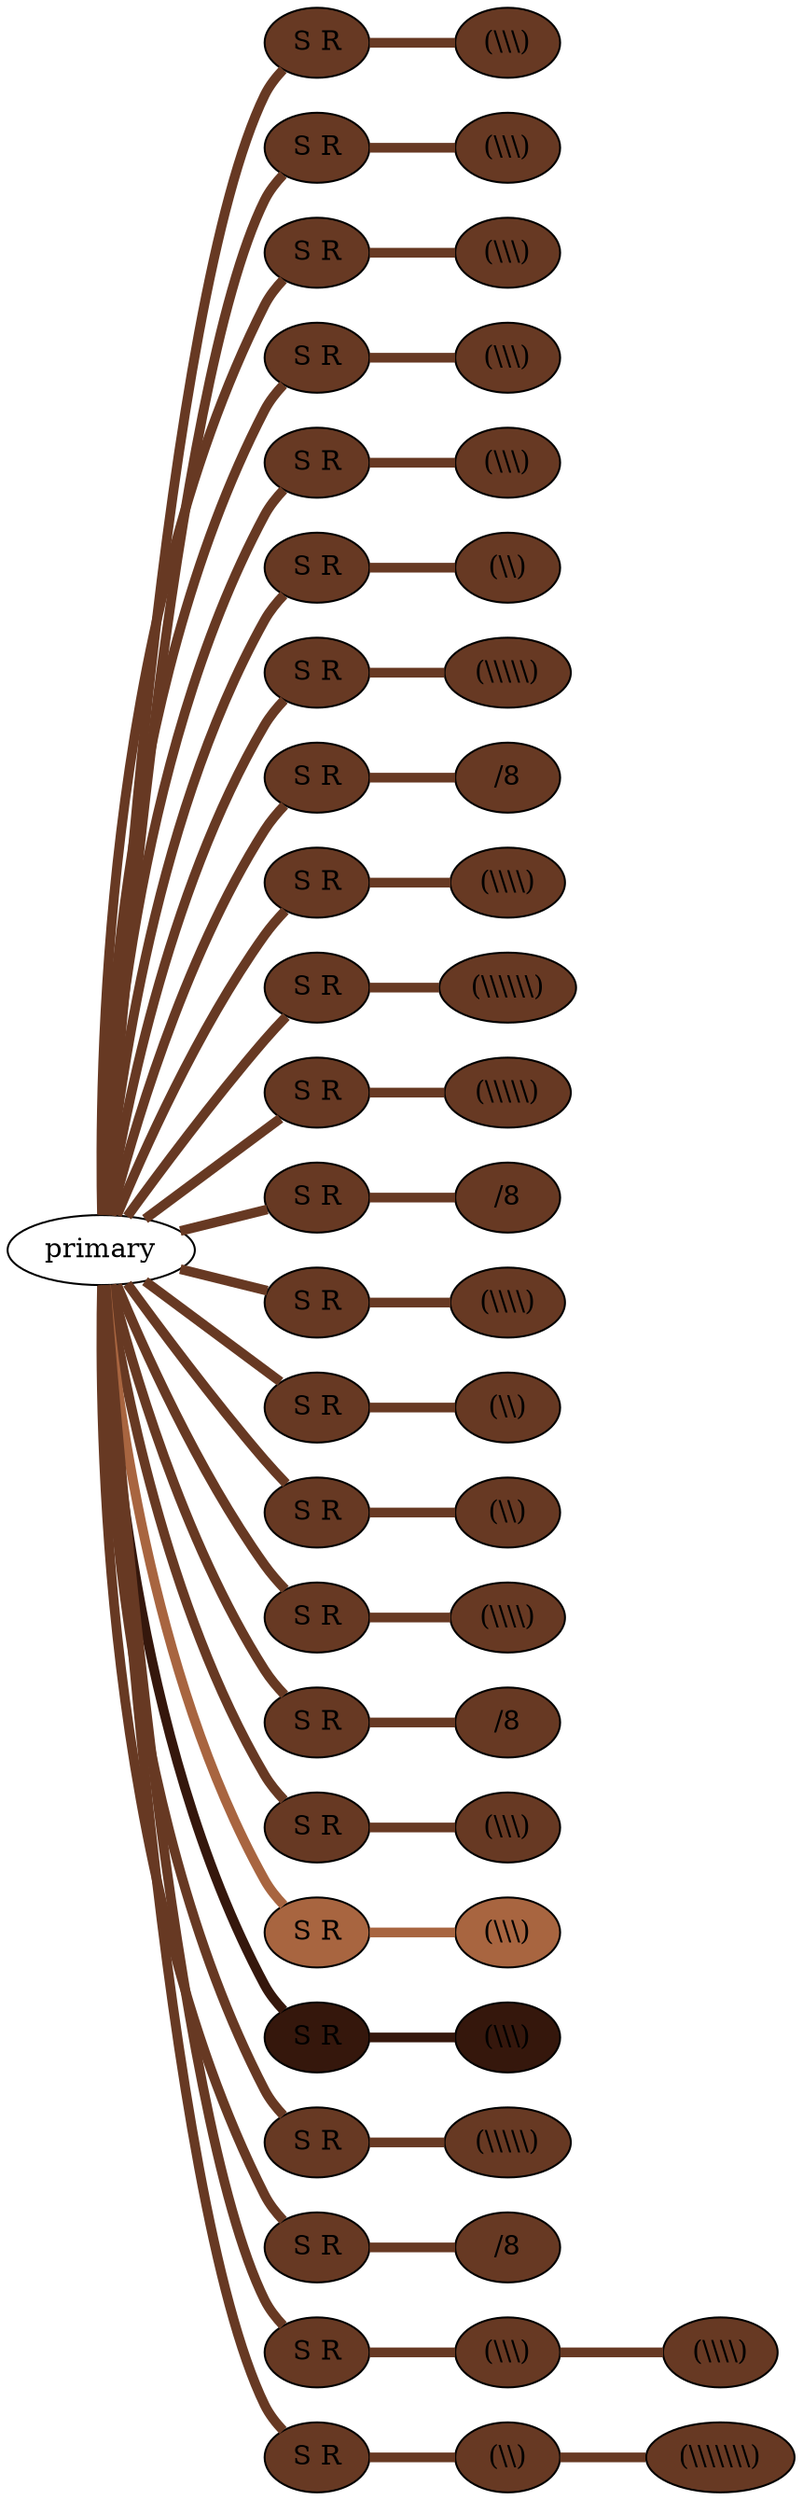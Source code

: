 graph {
 graph [rankdir=LR]
"primary" -- "1" [penwidth=5,color="#673923"]
"1" [label="S R", style=filled, fillcolor="#673923"]
"1" -- "1:0" [penwidth=5,color="#673923"]
"1:0" [label="(\\\\\\)", style=filled, fillcolor="#673923"]
"primary" -- "2" [penwidth=5,color="#673923"]
"2" [label="S R", style=filled, fillcolor="#673923"]
"2" -- "2:0" [penwidth=5,color="#673923"]
"2:0" [label="(\\\\\\)", style=filled, fillcolor="#673923"]
"primary" -- "3" [penwidth=5,color="#673923"]
"3" [label="S R", style=filled, fillcolor="#673923"]
"3" -- "3:0" [penwidth=5,color="#673923"]
"3:0" [label="(\\\\\\)", style=filled, fillcolor="#673923"]
"primary" -- "4" [penwidth=5,color="#673923"]
"4" [label="S R", style=filled, fillcolor="#673923"]
"4" -- "4:0" [penwidth=5,color="#673923"]
"4:0" [label="(\\\\\\)", style=filled, fillcolor="#673923"]
"primary" -- "5" [penwidth=5,color="#673923"]
"5" [label="S R", style=filled, fillcolor="#673923"]
"5" -- "5:0" [penwidth=5,color="#673923"]
"5:0" [label="(\\\\\\)", style=filled, fillcolor="#673923"]
"primary" -- "6" [penwidth=5,color="#673923"]
"6" [label="S R", style=filled, fillcolor="#673923"]
"6" -- "6:0" [penwidth=5,color="#673923"]
"6:0" [label="(\\\\)", style=filled, fillcolor="#673923"]
"primary" -- "7" [penwidth=5,color="#673923"]
"7" [label="S R", style=filled, fillcolor="#673923"]
"7" -- "7:0" [penwidth=5,color="#673923"]
"7:0" [label="(\\\\\\\\\\)", style=filled, fillcolor="#673923"]
"primary" -- "8" [penwidth=5,color="#673923"]
"8" [label="S R", style=filled, fillcolor="#673923"]
"8" -- "8:0" [penwidth=5,color="#673923"]
"8:0" [label="/8", style=filled, fillcolor="#673923"]
"primary" -- "9" [penwidth=5,color="#673923"]
"9" [label="S R", style=filled, fillcolor="#673923"]
"9" -- "9:0" [penwidth=5,color="#673923"]
"9:0" [label="(\\\\\\\\)", style=filled, fillcolor="#673923"]
"primary" -- "10" [penwidth=5,color="#673923"]
"10" [label="S R", style=filled, fillcolor="#673923"]
"10" -- "10:0" [penwidth=5,color="#673923"]
"10:0" [label="(\\\\\\\\\\\\)", style=filled, fillcolor="#673923"]
"primary" -- "11" [penwidth=5,color="#673923"]
"11" [label="S R", style=filled, fillcolor="#673923"]
"11" -- "11:0" [penwidth=5,color="#673923"]
"11:0" [label="(\\\\\\\\\\)", style=filled, fillcolor="#673923"]
"primary" -- "12" [penwidth=5,color="#673923"]
"12" [label="S R", style=filled, fillcolor="#673923"]
"12" -- "12:0" [penwidth=5,color="#673923"]
"12:0" [label="/8", style=filled, fillcolor="#673923"]
"primary" -- "13" [penwidth=5,color="#673923"]
"13" [label="S R", style=filled, fillcolor="#673923"]
"13" -- "13:0" [penwidth=5,color="#673923"]
"13:0" [label="(\\\\\\\\)", style=filled, fillcolor="#673923"]
"primary" -- "14" [penwidth=5,color="#673923"]
"14" [label="S R", style=filled, fillcolor="#673923"]
"14" -- "14:0" [penwidth=5,color="#673923"]
"14:0" [label="(\\\\)", style=filled, fillcolor="#673923"]
"primary" -- "15" [penwidth=5,color="#673923"]
"15" [label="S R", style=filled, fillcolor="#673923"]
"15" -- "15:0" [penwidth=5,color="#673923"]
"15:0" [label="(\\\\)", style=filled, fillcolor="#673923"]
"primary" -- "16" [penwidth=5,color="#673923"]
"16" [label="S R", style=filled, fillcolor="#673923"]
"16" -- "16:0" [penwidth=5,color="#673923"]
"16:0" [label="(\\\\\\\\)", style=filled, fillcolor="#673923"]
"primary" -- "17" [penwidth=5,color="#673923"]
"17" [label="S R", style=filled, fillcolor="#673923"]
"17" -- "17:0" [penwidth=5,color="#673923"]
"17:0" [label="/8", style=filled, fillcolor="#673923"]
"primary" -- "18" [penwidth=5,color="#673923"]
"18" [label="S R", style=filled, fillcolor="#673923"]
"18" -- "18:0" [penwidth=5,color="#673923"]
"18:0" [label="(\\\\\\)", style=filled, fillcolor="#673923"]
"primary" -- "19" [penwidth=5,color="#A86540"]
"19" [label="S R", style=filled, fillcolor="#A86540"]
"19" -- "19:0" [penwidth=5,color="#A86540"]
"19:0" [label="(\\\\\\)", style=filled, fillcolor="#A86540"]
"primary" -- "20" [penwidth=5,color="#35170C"]
"20" [label="S R", style=filled, fillcolor="#35170C"]
"20" -- "20:0" [penwidth=5,color="#35170C"]
"20:0" [label="(\\\\\\)", style=filled, fillcolor="#35170C"]
"primary" -- "21" [penwidth=5,color="#673923"]
"21" [label="S R", style=filled, fillcolor="#673923"]
"21" -- "21:0" [penwidth=5,color="#673923"]
"21:0" [label="(\\\\\\\\\\)", style=filled, fillcolor="#673923"]
"primary" -- "22" [penwidth=5,color="#673923"]
"22" [label="S R", style=filled, fillcolor="#673923"]
"22" -- "22:0" [penwidth=5,color="#673923"]
"22:0" [label="/8", style=filled, fillcolor="#673923"]
"primary" -- "23" [penwidth=5,color="#673923"]
"23" [label="S R", style=filled, fillcolor="#673923"]
"23" -- "23:0" [penwidth=5,color="#673923"]
"23:0" [label="(\\\\\\)", style=filled, fillcolor="#673923"]
"23:0" -- "23:1" [penwidth=5,color="#673923"]
"23:1" [label="(\\\\\\\\)", style=filled, fillcolor="#673923"]
"primary" -- "24" [penwidth=5,color="#673923"]
"24" [label="S R", style=filled, fillcolor="#673923"]
"24" -- "24:0" [penwidth=5,color="#673923"]
"24:0" [label="(\\\\)", style=filled, fillcolor="#673923"]
"24:0" -- "24:1" [penwidth=5,color="#673923"]
"24:1" [label="(\\\\\\\\\\\\\\)", style=filled, fillcolor="#673923"]
}

